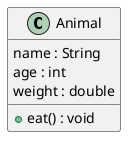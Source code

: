 ```uml
@startuml
class Animal {
    name : String
    age : int
    weight : double
    + eat() : void
}
@enduml
```